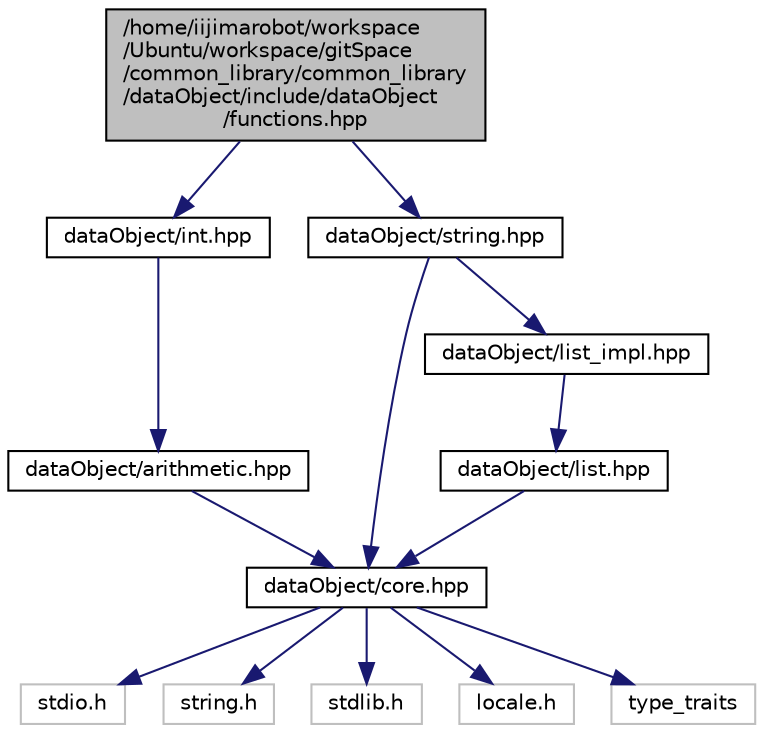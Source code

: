 digraph "/home/iijimarobot/workspace/Ubuntu/workspace/gitSpace/common_library/common_library/dataObject/include/dataObject/functions.hpp"
{
 // LATEX_PDF_SIZE
  edge [fontname="Helvetica",fontsize="10",labelfontname="Helvetica",labelfontsize="10"];
  node [fontname="Helvetica",fontsize="10",shape=record];
  Node1 [label="/home/iijimarobot/workspace\l/Ubuntu/workspace/gitSpace\l/common_library/common_library\l/dataObject/include/dataObject\l/functions.hpp",height=0.2,width=0.4,color="black", fillcolor="grey75", style="filled", fontcolor="black",tooltip="dataObjectライブラリの関数を宣言するヘッダファイル"];
  Node1 -> Node2 [color="midnightblue",fontsize="10",style="solid",fontname="Helvetica"];
  Node2 [label="dataObject/int.hpp",height=0.2,width=0.4,color="black", fillcolor="white", style="filled",URL="$int_8hpp.html",tooltip="算術クラスを宣言するヘッダファイル"];
  Node2 -> Node3 [color="midnightblue",fontsize="10",style="solid",fontname="Helvetica"];
  Node3 [label="dataObject/arithmetic.hpp",height=0.2,width=0.4,color="black", fillcolor="white", style="filled",URL="$arithmetic_8hpp_source.html",tooltip=" "];
  Node3 -> Node4 [color="midnightblue",fontsize="10",style="solid",fontname="Helvetica"];
  Node4 [label="dataObject/core.hpp",height=0.2,width=0.4,color="black", fillcolor="white", style="filled",URL="$data_object_2include_2data_object_2core_8hpp.html",tooltip="dataObjectライブラリの基礎となるヘッダファイル"];
  Node4 -> Node5 [color="midnightblue",fontsize="10",style="solid",fontname="Helvetica"];
  Node5 [label="stdio.h",height=0.2,width=0.4,color="grey75", fillcolor="white", style="filled",tooltip=" "];
  Node4 -> Node6 [color="midnightblue",fontsize="10",style="solid",fontname="Helvetica"];
  Node6 [label="string.h",height=0.2,width=0.4,color="grey75", fillcolor="white", style="filled",tooltip=" "];
  Node4 -> Node7 [color="midnightblue",fontsize="10",style="solid",fontname="Helvetica"];
  Node7 [label="stdlib.h",height=0.2,width=0.4,color="grey75", fillcolor="white", style="filled",tooltip=" "];
  Node4 -> Node8 [color="midnightblue",fontsize="10",style="solid",fontname="Helvetica"];
  Node8 [label="locale.h",height=0.2,width=0.4,color="grey75", fillcolor="white", style="filled",tooltip=" "];
  Node4 -> Node9 [color="midnightblue",fontsize="10",style="solid",fontname="Helvetica"];
  Node9 [label="type_traits",height=0.2,width=0.4,color="grey75", fillcolor="white", style="filled",tooltip=" "];
  Node1 -> Node10 [color="midnightblue",fontsize="10",style="solid",fontname="Helvetica"];
  Node10 [label="dataObject/string.hpp",height=0.2,width=0.4,color="black", fillcolor="white", style="filled",URL="$string_8hpp_source.html",tooltip=" "];
  Node10 -> Node4 [color="midnightblue",fontsize="10",style="solid",fontname="Helvetica"];
  Node10 -> Node11 [color="midnightblue",fontsize="10",style="solid",fontname="Helvetica"];
  Node11 [label="dataObject/list_impl.hpp",height=0.2,width=0.4,color="black", fillcolor="white", style="filled",URL="$list__impl_8hpp.html",tooltip="Listクラスを実装するヘッダファイル"];
  Node11 -> Node12 [color="midnightblue",fontsize="10",style="solid",fontname="Helvetica"];
  Node12 [label="dataObject/list.hpp",height=0.2,width=0.4,color="black", fillcolor="white", style="filled",URL="$list_8hpp.html",tooltip="Listクラスを宣言するヘッダファイル"];
  Node12 -> Node4 [color="midnightblue",fontsize="10",style="solid",fontname="Helvetica"];
}
